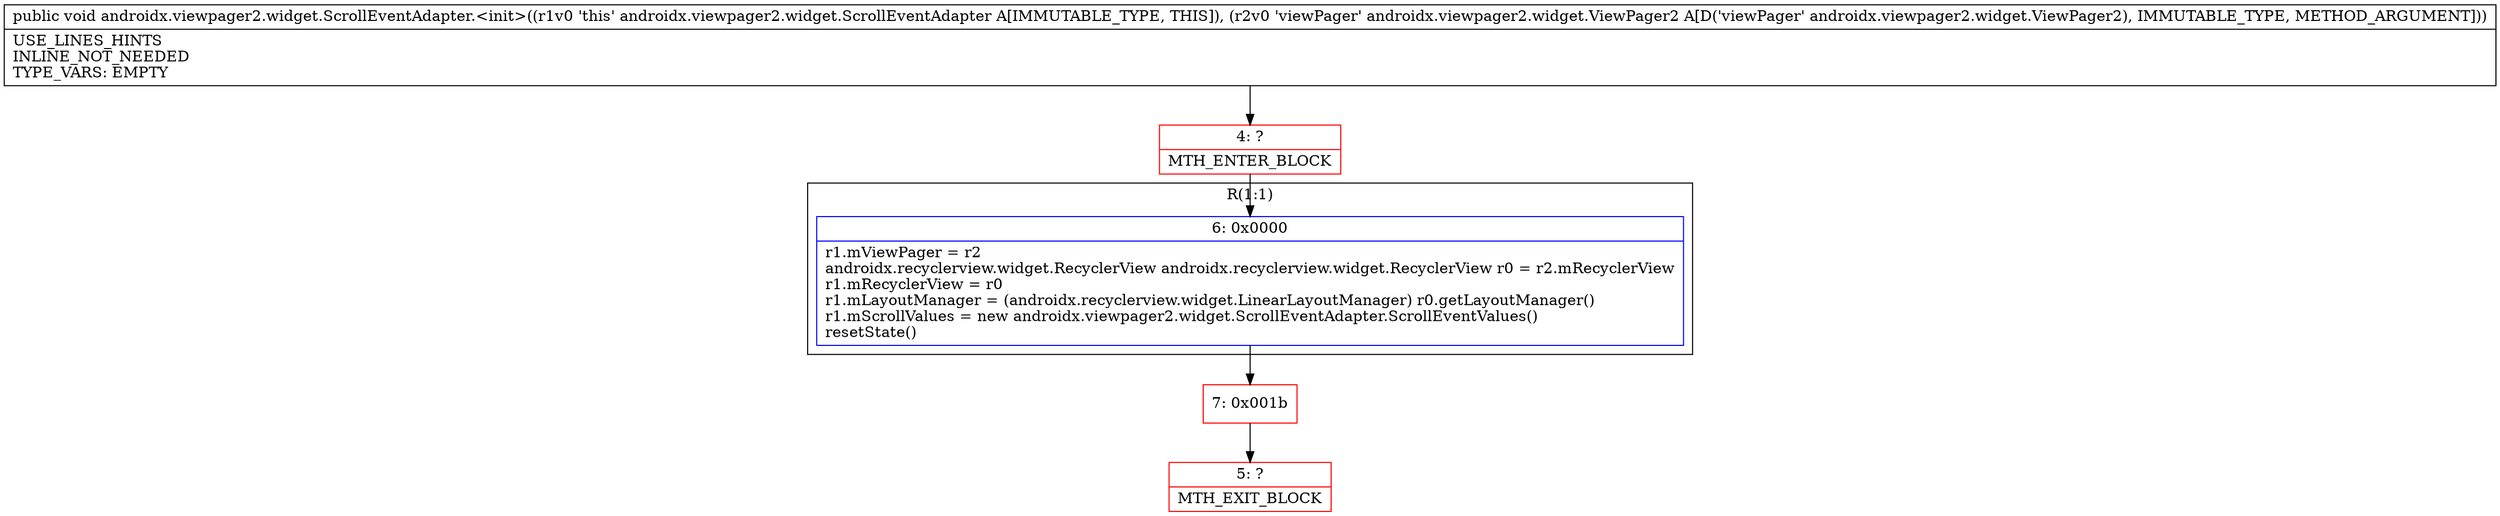 digraph "CFG forandroidx.viewpager2.widget.ScrollEventAdapter.\<init\>(Landroidx\/viewpager2\/widget\/ViewPager2;)V" {
subgraph cluster_Region_1371308739 {
label = "R(1:1)";
node [shape=record,color=blue];
Node_6 [shape=record,label="{6\:\ 0x0000|r1.mViewPager = r2\landroidx.recyclerview.widget.RecyclerView androidx.recyclerview.widget.RecyclerView r0 = r2.mRecyclerView\lr1.mRecyclerView = r0\lr1.mLayoutManager = (androidx.recyclerview.widget.LinearLayoutManager) r0.getLayoutManager()\lr1.mScrollValues = new androidx.viewpager2.widget.ScrollEventAdapter.ScrollEventValues()\lresetState()\l}"];
}
Node_4 [shape=record,color=red,label="{4\:\ ?|MTH_ENTER_BLOCK\l}"];
Node_7 [shape=record,color=red,label="{7\:\ 0x001b}"];
Node_5 [shape=record,color=red,label="{5\:\ ?|MTH_EXIT_BLOCK\l}"];
MethodNode[shape=record,label="{public void androidx.viewpager2.widget.ScrollEventAdapter.\<init\>((r1v0 'this' androidx.viewpager2.widget.ScrollEventAdapter A[IMMUTABLE_TYPE, THIS]), (r2v0 'viewPager' androidx.viewpager2.widget.ViewPager2 A[D('viewPager' androidx.viewpager2.widget.ViewPager2), IMMUTABLE_TYPE, METHOD_ARGUMENT]))  | USE_LINES_HINTS\lINLINE_NOT_NEEDED\lTYPE_VARS: EMPTY\l}"];
MethodNode -> Node_4;Node_6 -> Node_7;
Node_4 -> Node_6;
Node_7 -> Node_5;
}


